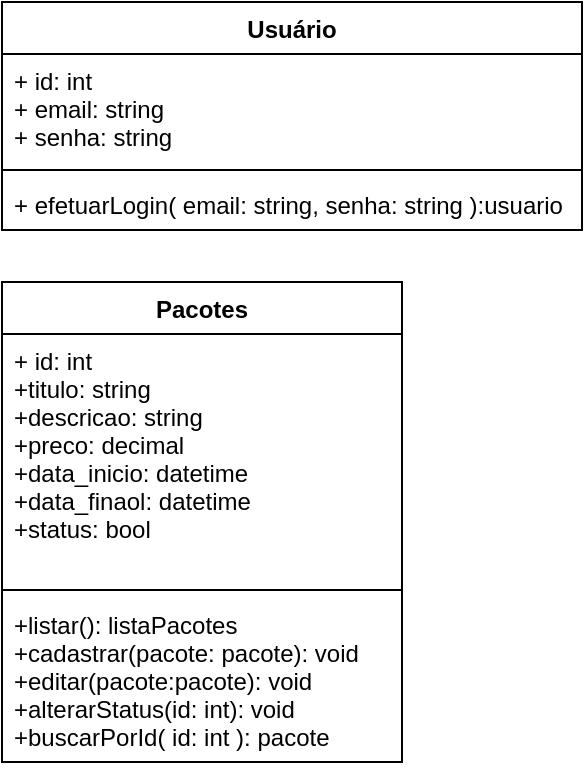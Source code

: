 <mxfile version="11.0.5" type="device"><diagram id="LrLtdnvRT0r_NI7V5dDU" name="Page-1"><mxGraphModel dx="1038" dy="533" grid="1" gridSize="10" guides="1" tooltips="1" connect="1" arrows="1" fold="1" page="1" pageScale="1" pageWidth="827" pageHeight="1169" math="0" shadow="0"><root><mxCell id="0"/><mxCell id="1" parent="0"/><mxCell id="1yzJc3EYm6AHPFqTmw_1-1" value="Usuário" style="swimlane;fontStyle=1;align=center;verticalAlign=top;childLayout=stackLayout;horizontal=1;startSize=26;horizontalStack=0;resizeParent=1;resizeParentMax=0;resizeLast=0;collapsible=1;marginBottom=0;" vertex="1" parent="1"><mxGeometry x="20" y="20" width="290" height="114" as="geometry"/></mxCell><mxCell id="1yzJc3EYm6AHPFqTmw_1-2" value="+ id: int&#10;+ email: string&#10;+ senha: string" style="text;strokeColor=none;fillColor=none;align=left;verticalAlign=top;spacingLeft=4;spacingRight=4;overflow=hidden;rotatable=0;points=[[0,0.5],[1,0.5]];portConstraint=eastwest;" vertex="1" parent="1yzJc3EYm6AHPFqTmw_1-1"><mxGeometry y="26" width="290" height="54" as="geometry"/></mxCell><mxCell id="1yzJc3EYm6AHPFqTmw_1-3" value="" style="line;strokeWidth=1;fillColor=none;align=left;verticalAlign=middle;spacingTop=-1;spacingLeft=3;spacingRight=3;rotatable=0;labelPosition=right;points=[];portConstraint=eastwest;" vertex="1" parent="1yzJc3EYm6AHPFqTmw_1-1"><mxGeometry y="80" width="290" height="8" as="geometry"/></mxCell><mxCell id="1yzJc3EYm6AHPFqTmw_1-4" value="+ efetuarLogin( email: string, senha: string ):usuario" style="text;strokeColor=none;fillColor=none;align=left;verticalAlign=top;spacingLeft=4;spacingRight=4;overflow=hidden;rotatable=0;points=[[0,0.5],[1,0.5]];portConstraint=eastwest;" vertex="1" parent="1yzJc3EYm6AHPFqTmw_1-1"><mxGeometry y="88" width="290" height="26" as="geometry"/></mxCell><mxCell id="1yzJc3EYm6AHPFqTmw_1-5" value="Pacotes" style="swimlane;fontStyle=1;align=center;verticalAlign=top;childLayout=stackLayout;horizontal=1;startSize=26;horizontalStack=0;resizeParent=1;resizeParentMax=0;resizeLast=0;collapsible=1;marginBottom=0;" vertex="1" parent="1"><mxGeometry x="20" y="160" width="200" height="240" as="geometry"/></mxCell><mxCell id="1yzJc3EYm6AHPFqTmw_1-6" value="+ id: int&#10;+titulo: string&#10;+descricao: string&#10;+preco: decimal&#10;+data_inicio: datetime&#10;+data_finaol: datetime&#10;+status: bool&#10;" style="text;strokeColor=none;fillColor=none;align=left;verticalAlign=top;spacingLeft=4;spacingRight=4;overflow=hidden;rotatable=0;points=[[0,0.5],[1,0.5]];portConstraint=eastwest;" vertex="1" parent="1yzJc3EYm6AHPFqTmw_1-5"><mxGeometry y="26" width="200" height="124" as="geometry"/></mxCell><mxCell id="1yzJc3EYm6AHPFqTmw_1-7" value="" style="line;strokeWidth=1;fillColor=none;align=left;verticalAlign=middle;spacingTop=-1;spacingLeft=3;spacingRight=3;rotatable=0;labelPosition=right;points=[];portConstraint=eastwest;" vertex="1" parent="1yzJc3EYm6AHPFqTmw_1-5"><mxGeometry y="150" width="200" height="8" as="geometry"/></mxCell><mxCell id="1yzJc3EYm6AHPFqTmw_1-8" value="+listar(): listaPacotes&#10;+cadastrar(pacote: pacote): void&#10;+editar(pacote:pacote): void&#10;+alterarStatus(id: int): void&#10;+buscarPorId( id: int ): pacote" style="text;strokeColor=none;fillColor=none;align=left;verticalAlign=top;spacingLeft=4;spacingRight=4;overflow=hidden;rotatable=0;points=[[0,0.5],[1,0.5]];portConstraint=eastwest;" vertex="1" parent="1yzJc3EYm6AHPFqTmw_1-5"><mxGeometry y="158" width="200" height="82" as="geometry"/></mxCell></root></mxGraphModel></diagram></mxfile>